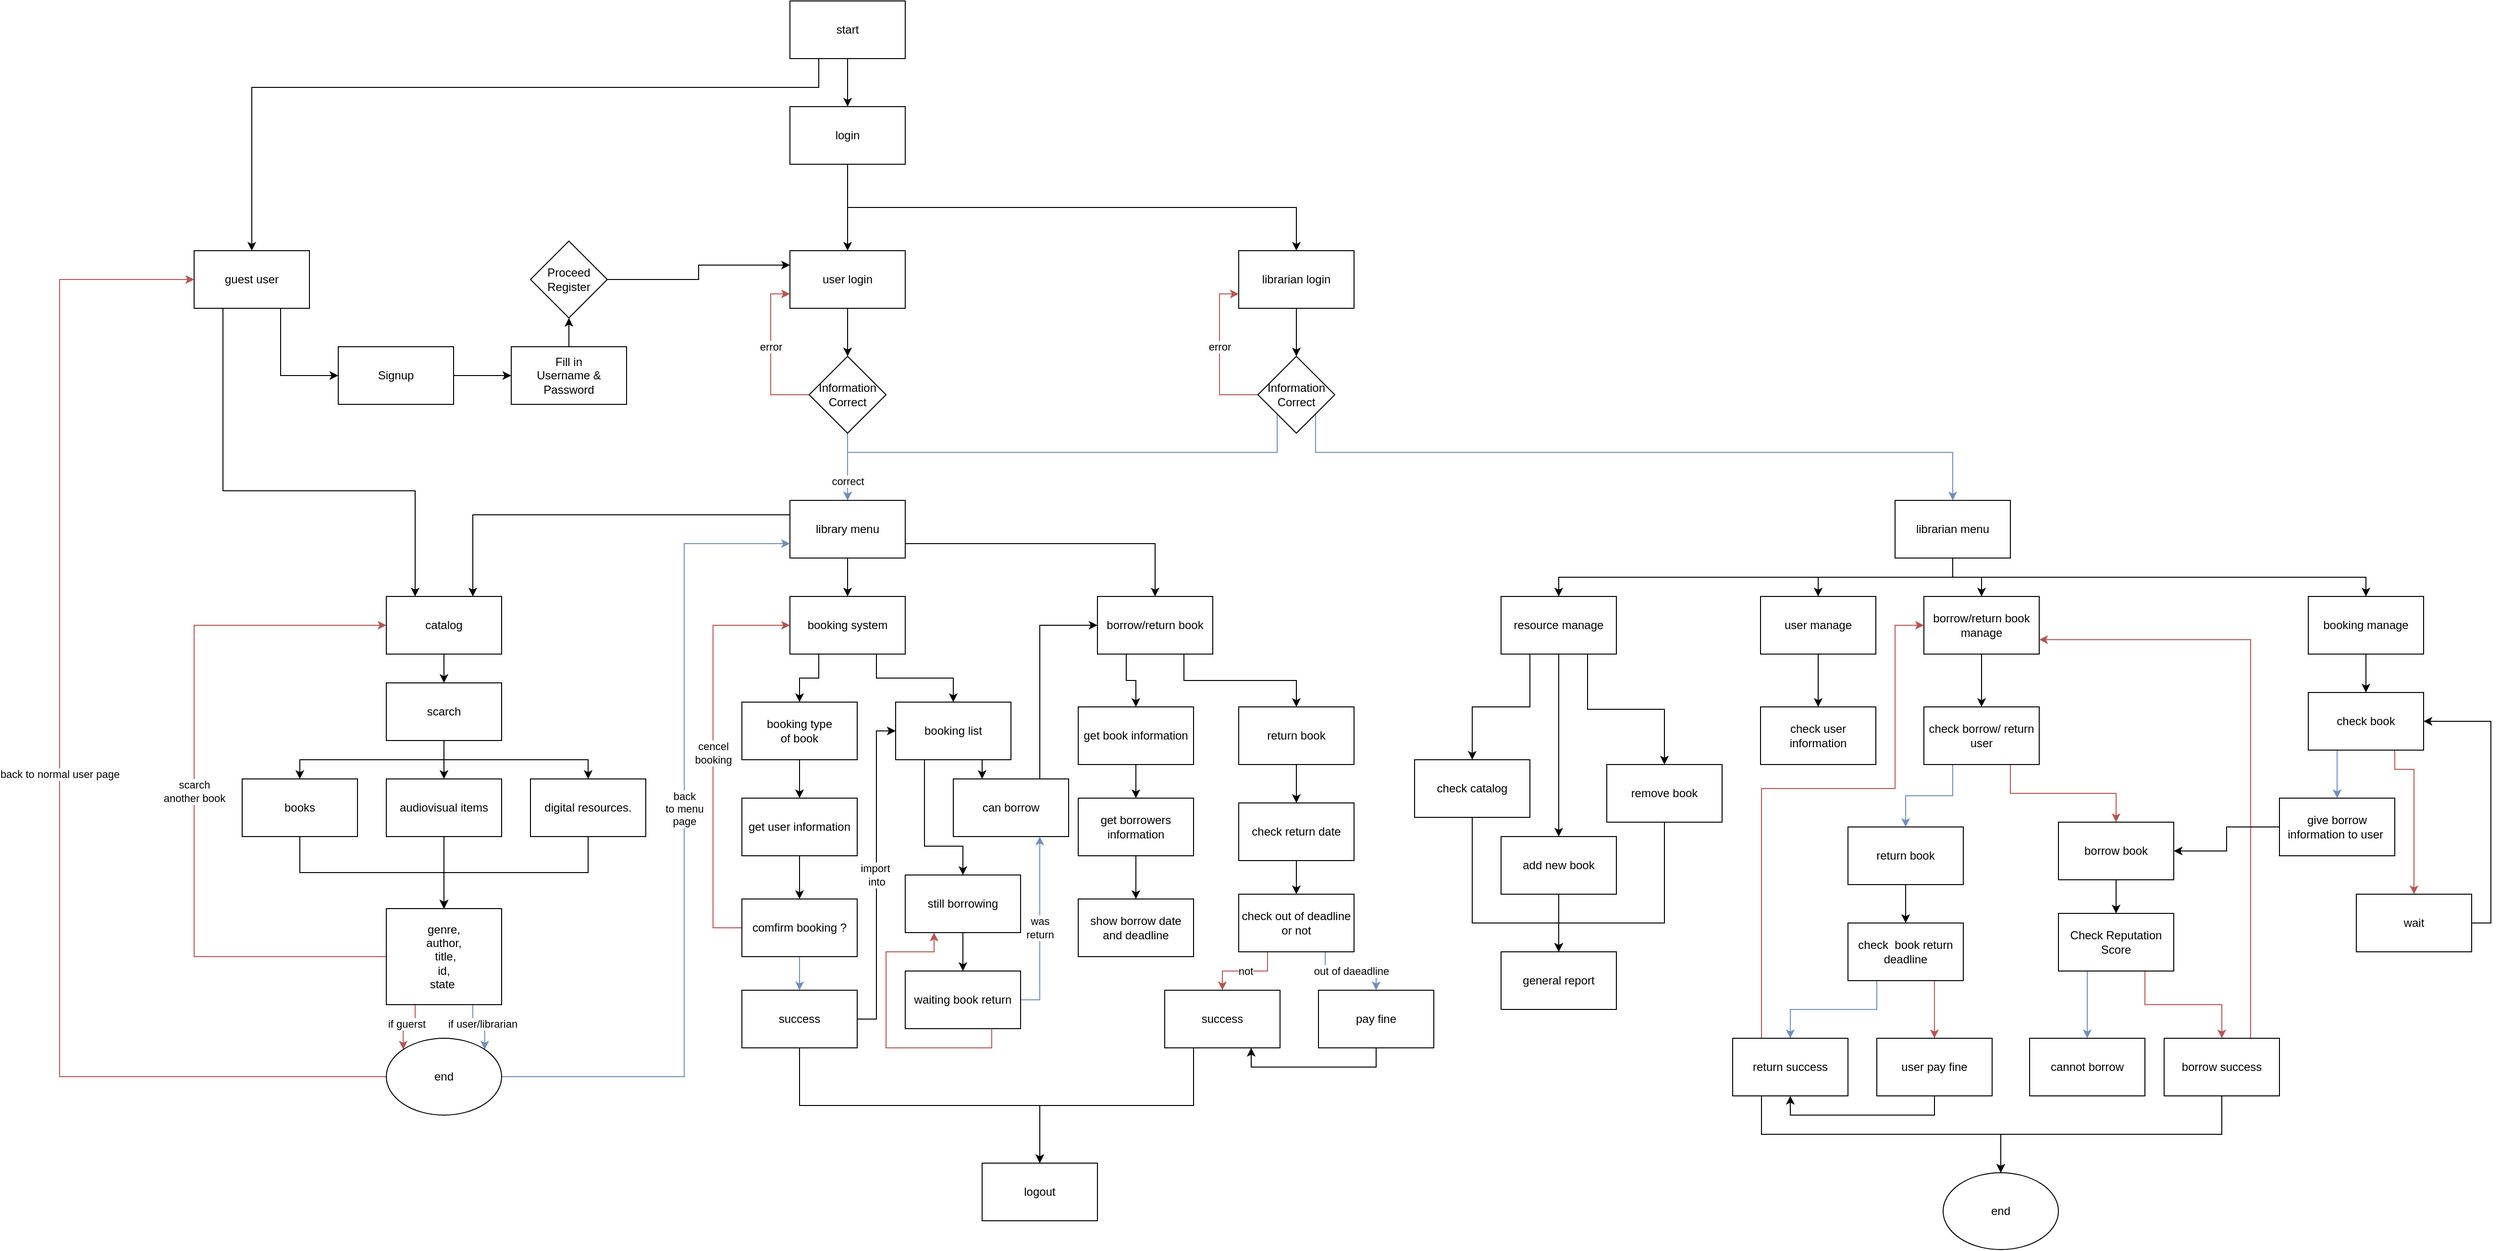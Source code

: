 <mxfile version="22.0.6" type="device">
  <diagram name="第 1 页" id="XLiOx8_kg6p_-g8TJnD3">
    <mxGraphModel dx="4949" dy="2120" grid="1" gridSize="10" guides="1" tooltips="1" connect="1" arrows="1" fold="1" page="1" pageScale="1" pageWidth="1169" pageHeight="827" math="0" shadow="0">
      <root>
        <mxCell id="0" />
        <mxCell id="1" parent="0" />
        <mxCell id="Gsm-TiGgx4nDsK8G-zsb-9" style="edgeStyle=orthogonalEdgeStyle;rounded=0;orthogonalLoop=1;jettySize=auto;html=1;exitX=0.5;exitY=1;exitDx=0;exitDy=0;" edge="1" parent="1" source="Gsm-TiGgx4nDsK8G-zsb-5" target="Gsm-TiGgx4nDsK8G-zsb-6">
          <mxGeometry relative="1" as="geometry" />
        </mxCell>
        <mxCell id="Gsm-TiGgx4nDsK8G-zsb-141" style="edgeStyle=orthogonalEdgeStyle;rounded=0;orthogonalLoop=1;jettySize=auto;html=1;exitX=0.25;exitY=1;exitDx=0;exitDy=0;entryX=0.5;entryY=0;entryDx=0;entryDy=0;" edge="1" parent="1" source="Gsm-TiGgx4nDsK8G-zsb-5" target="Gsm-TiGgx4nDsK8G-zsb-17">
          <mxGeometry relative="1" as="geometry">
            <Array as="points">
              <mxPoint x="150" y="280" />
              <mxPoint x="-440" y="280" />
            </Array>
          </mxGeometry>
        </mxCell>
        <mxCell id="Gsm-TiGgx4nDsK8G-zsb-5" value="start" style="rounded=0;whiteSpace=wrap;html=1;" vertex="1" parent="1">
          <mxGeometry x="120" y="190" width="120" height="60" as="geometry" />
        </mxCell>
        <mxCell id="Gsm-TiGgx4nDsK8G-zsb-22" style="edgeStyle=orthogonalEdgeStyle;rounded=0;orthogonalLoop=1;jettySize=auto;html=1;exitX=0.5;exitY=1;exitDx=0;exitDy=0;entryX=0.5;entryY=0;entryDx=0;entryDy=0;" edge="1" parent="1" source="Gsm-TiGgx4nDsK8G-zsb-6" target="Gsm-TiGgx4nDsK8G-zsb-18">
          <mxGeometry relative="1" as="geometry">
            <Array as="points">
              <mxPoint x="180" y="430" />
              <mxPoint x="180" y="430" />
            </Array>
          </mxGeometry>
        </mxCell>
        <mxCell id="Gsm-TiGgx4nDsK8G-zsb-23" style="edgeStyle=orthogonalEdgeStyle;rounded=0;orthogonalLoop=1;jettySize=auto;html=1;exitX=0.5;exitY=1;exitDx=0;exitDy=0;entryX=0.5;entryY=0;entryDx=0;entryDy=0;" edge="1" parent="1" source="Gsm-TiGgx4nDsK8G-zsb-6" target="Gsm-TiGgx4nDsK8G-zsb-19">
          <mxGeometry relative="1" as="geometry" />
        </mxCell>
        <mxCell id="Gsm-TiGgx4nDsK8G-zsb-6" value="login" style="rounded=0;whiteSpace=wrap;html=1;" vertex="1" parent="1">
          <mxGeometry x="120" y="300" width="120" height="60" as="geometry" />
        </mxCell>
        <mxCell id="Gsm-TiGgx4nDsK8G-zsb-79" style="edgeStyle=orthogonalEdgeStyle;rounded=0;orthogonalLoop=1;jettySize=auto;html=1;exitX=0.75;exitY=1;exitDx=0;exitDy=0;entryX=0;entryY=0.5;entryDx=0;entryDy=0;" edge="1" parent="1" source="Gsm-TiGgx4nDsK8G-zsb-17" target="Gsm-TiGgx4nDsK8G-zsb-71">
          <mxGeometry relative="1" as="geometry" />
        </mxCell>
        <mxCell id="Gsm-TiGgx4nDsK8G-zsb-112" style="edgeStyle=orthogonalEdgeStyle;rounded=0;orthogonalLoop=1;jettySize=auto;html=1;exitX=0.25;exitY=1;exitDx=0;exitDy=0;entryX=0.25;entryY=0;entryDx=0;entryDy=0;" edge="1" parent="1" source="Gsm-TiGgx4nDsK8G-zsb-17" target="Gsm-TiGgx4nDsK8G-zsb-101">
          <mxGeometry relative="1" as="geometry">
            <Array as="points">
              <mxPoint x="-470" y="700" />
              <mxPoint x="-270" y="700" />
            </Array>
          </mxGeometry>
        </mxCell>
        <mxCell id="Gsm-TiGgx4nDsK8G-zsb-17" value="guest user" style="rounded=0;whiteSpace=wrap;html=1;" vertex="1" parent="1">
          <mxGeometry x="-500" y="450" width="120" height="60" as="geometry" />
        </mxCell>
        <mxCell id="Gsm-TiGgx4nDsK8G-zsb-86" style="edgeStyle=orthogonalEdgeStyle;rounded=0;orthogonalLoop=1;jettySize=auto;html=1;exitX=0.5;exitY=1;exitDx=0;exitDy=0;" edge="1" parent="1" source="Gsm-TiGgx4nDsK8G-zsb-18" target="Gsm-TiGgx4nDsK8G-zsb-84">
          <mxGeometry relative="1" as="geometry" />
        </mxCell>
        <mxCell id="Gsm-TiGgx4nDsK8G-zsb-18" value="user login" style="rounded=0;whiteSpace=wrap;html=1;" vertex="1" parent="1">
          <mxGeometry x="120" y="450" width="120" height="60" as="geometry" />
        </mxCell>
        <mxCell id="Gsm-TiGgx4nDsK8G-zsb-87" style="edgeStyle=orthogonalEdgeStyle;rounded=0;orthogonalLoop=1;jettySize=auto;html=1;exitX=0.5;exitY=1;exitDx=0;exitDy=0;entryX=0.5;entryY=0;entryDx=0;entryDy=0;" edge="1" parent="1" source="Gsm-TiGgx4nDsK8G-zsb-19" target="Gsm-TiGgx4nDsK8G-zsb-85">
          <mxGeometry relative="1" as="geometry" />
        </mxCell>
        <mxCell id="Gsm-TiGgx4nDsK8G-zsb-19" value="librarian login" style="rounded=0;whiteSpace=wrap;html=1;" vertex="1" parent="1">
          <mxGeometry x="587" y="450" width="120" height="60" as="geometry" />
        </mxCell>
        <mxCell id="Gsm-TiGgx4nDsK8G-zsb-82" style="edgeStyle=orthogonalEdgeStyle;rounded=0;orthogonalLoop=1;jettySize=auto;html=1;exitX=1;exitY=0.5;exitDx=0;exitDy=0;entryX=0;entryY=0.5;entryDx=0;entryDy=0;" edge="1" parent="1" source="Gsm-TiGgx4nDsK8G-zsb-71" target="Gsm-TiGgx4nDsK8G-zsb-73">
          <mxGeometry relative="1" as="geometry" />
        </mxCell>
        <mxCell id="Gsm-TiGgx4nDsK8G-zsb-71" value="Signup" style="rounded=0;whiteSpace=wrap;html=1;" vertex="1" parent="1">
          <mxGeometry x="-350" y="550" width="120" height="60" as="geometry" />
        </mxCell>
        <mxCell id="Gsm-TiGgx4nDsK8G-zsb-83" style="edgeStyle=orthogonalEdgeStyle;rounded=0;orthogonalLoop=1;jettySize=auto;html=1;exitX=0.5;exitY=0;exitDx=0;exitDy=0;entryX=0.5;entryY=1;entryDx=0;entryDy=0;" edge="1" parent="1" source="Gsm-TiGgx4nDsK8G-zsb-73" target="Gsm-TiGgx4nDsK8G-zsb-74">
          <mxGeometry relative="1" as="geometry" />
        </mxCell>
        <mxCell id="Gsm-TiGgx4nDsK8G-zsb-73" value="Fill in&lt;br style=&quot;border-color: var(--border-color);&quot;&gt;Username &amp;amp; Password" style="rounded=0;whiteSpace=wrap;html=1;" vertex="1" parent="1">
          <mxGeometry x="-170" y="550" width="120" height="60" as="geometry" />
        </mxCell>
        <mxCell id="Gsm-TiGgx4nDsK8G-zsb-81" style="edgeStyle=orthogonalEdgeStyle;rounded=0;orthogonalLoop=1;jettySize=auto;html=1;exitX=1;exitY=0.5;exitDx=0;exitDy=0;entryX=0;entryY=0.25;entryDx=0;entryDy=0;" edge="1" parent="1" source="Gsm-TiGgx4nDsK8G-zsb-74" target="Gsm-TiGgx4nDsK8G-zsb-18">
          <mxGeometry relative="1" as="geometry" />
        </mxCell>
        <mxCell id="Gsm-TiGgx4nDsK8G-zsb-74" value="Proceed&lt;br&gt;Register" style="rhombus;whiteSpace=wrap;html=1;" vertex="1" parent="1">
          <mxGeometry x="-150" y="440" width="80" height="80" as="geometry" />
        </mxCell>
        <mxCell id="Gsm-TiGgx4nDsK8G-zsb-95" value="error" style="edgeStyle=orthogonalEdgeStyle;rounded=0;orthogonalLoop=1;jettySize=auto;html=1;exitX=0;exitY=0.5;exitDx=0;exitDy=0;entryX=0;entryY=0.75;entryDx=0;entryDy=0;fillColor=#f8cecc;strokeColor=#b85450;" edge="1" parent="1" source="Gsm-TiGgx4nDsK8G-zsb-84" target="Gsm-TiGgx4nDsK8G-zsb-18">
          <mxGeometry x="0.091" relative="1" as="geometry">
            <mxPoint as="offset" />
          </mxGeometry>
        </mxCell>
        <mxCell id="Gsm-TiGgx4nDsK8G-zsb-118" style="edgeStyle=orthogonalEdgeStyle;rounded=0;orthogonalLoop=1;jettySize=auto;html=1;exitX=0.5;exitY=1;exitDx=0;exitDy=0;entryX=0.5;entryY=0;entryDx=0;entryDy=0;fillColor=#dae8fc;strokeColor=#6c8ebf;" edge="1" parent="1" source="Gsm-TiGgx4nDsK8G-zsb-84" target="Gsm-TiGgx4nDsK8G-zsb-115">
          <mxGeometry relative="1" as="geometry" />
        </mxCell>
        <mxCell id="Gsm-TiGgx4nDsK8G-zsb-84" value="Information&lt;br&gt;Correct" style="rhombus;whiteSpace=wrap;html=1;" vertex="1" parent="1">
          <mxGeometry x="140" y="560" width="80" height="80" as="geometry" />
        </mxCell>
        <mxCell id="Gsm-TiGgx4nDsK8G-zsb-96" value="error" style="edgeStyle=orthogonalEdgeStyle;rounded=0;orthogonalLoop=1;jettySize=auto;html=1;exitX=0;exitY=0.5;exitDx=0;exitDy=0;entryX=0;entryY=0.75;entryDx=0;entryDy=0;fillColor=#f8cecc;strokeColor=#b85450;" edge="1" parent="1" source="Gsm-TiGgx4nDsK8G-zsb-85" target="Gsm-TiGgx4nDsK8G-zsb-19">
          <mxGeometry x="0.091" relative="1" as="geometry">
            <mxPoint as="offset" />
          </mxGeometry>
        </mxCell>
        <mxCell id="Gsm-TiGgx4nDsK8G-zsb-116" value="correct" style="edgeStyle=orthogonalEdgeStyle;rounded=0;orthogonalLoop=1;jettySize=auto;html=1;exitX=0;exitY=1;exitDx=0;exitDy=0;entryX=0.5;entryY=0;entryDx=0;entryDy=0;fillColor=#dae8fc;strokeColor=#6c8ebf;" edge="1" parent="1" source="Gsm-TiGgx4nDsK8G-zsb-85" target="Gsm-TiGgx4nDsK8G-zsb-115">
          <mxGeometry x="0.925" relative="1" as="geometry">
            <Array as="points">
              <mxPoint x="627" y="660" />
              <mxPoint x="180" y="660" />
            </Array>
            <mxPoint as="offset" />
          </mxGeometry>
        </mxCell>
        <mxCell id="Gsm-TiGgx4nDsK8G-zsb-195" style="edgeStyle=orthogonalEdgeStyle;rounded=0;orthogonalLoop=1;jettySize=auto;html=1;exitX=1;exitY=1;exitDx=0;exitDy=0;entryX=0.5;entryY=0;entryDx=0;entryDy=0;fillColor=#dae8fc;strokeColor=#6c8ebf;" edge="1" parent="1" source="Gsm-TiGgx4nDsK8G-zsb-85" target="Gsm-TiGgx4nDsK8G-zsb-194">
          <mxGeometry relative="1" as="geometry">
            <Array as="points">
              <mxPoint x="667" y="660" />
              <mxPoint x="1330" y="660" />
            </Array>
          </mxGeometry>
        </mxCell>
        <mxCell id="Gsm-TiGgx4nDsK8G-zsb-85" value="Information&lt;br&gt;Correct" style="rhombus;whiteSpace=wrap;html=1;" vertex="1" parent="1">
          <mxGeometry x="607" y="560" width="80" height="80" as="geometry" />
        </mxCell>
        <mxCell id="Gsm-TiGgx4nDsK8G-zsb-124" style="edgeStyle=orthogonalEdgeStyle;rounded=0;orthogonalLoop=1;jettySize=auto;html=1;exitX=0.5;exitY=1;exitDx=0;exitDy=0;entryX=0.5;entryY=0;entryDx=0;entryDy=0;" edge="1" parent="1" source="Gsm-TiGgx4nDsK8G-zsb-101" target="Gsm-TiGgx4nDsK8G-zsb-123">
          <mxGeometry relative="1" as="geometry" />
        </mxCell>
        <mxCell id="Gsm-TiGgx4nDsK8G-zsb-101" value="catalog" style="rounded=0;whiteSpace=wrap;html=1;" vertex="1" parent="1">
          <mxGeometry x="-300" y="810" width="120" height="60" as="geometry" />
        </mxCell>
        <mxCell id="Gsm-TiGgx4nDsK8G-zsb-120" style="edgeStyle=orthogonalEdgeStyle;rounded=0;orthogonalLoop=1;jettySize=auto;html=1;exitX=0.5;exitY=1;exitDx=0;exitDy=0;entryX=0.5;entryY=0;entryDx=0;entryDy=0;" edge="1" parent="1" source="Gsm-TiGgx4nDsK8G-zsb-103" target="Gsm-TiGgx4nDsK8G-zsb-108">
          <mxGeometry relative="1" as="geometry" />
        </mxCell>
        <mxCell id="Gsm-TiGgx4nDsK8G-zsb-103" value="books" style="rounded=0;whiteSpace=wrap;html=1;" vertex="1" parent="1">
          <mxGeometry x="-450" y="1000" width="120" height="60" as="geometry" />
        </mxCell>
        <mxCell id="Gsm-TiGgx4nDsK8G-zsb-121" style="edgeStyle=orthogonalEdgeStyle;rounded=0;orthogonalLoop=1;jettySize=auto;html=1;exitX=0.5;exitY=1;exitDx=0;exitDy=0;entryX=0.5;entryY=0;entryDx=0;entryDy=0;" edge="1" parent="1" source="Gsm-TiGgx4nDsK8G-zsb-105" target="Gsm-TiGgx4nDsK8G-zsb-108">
          <mxGeometry relative="1" as="geometry" />
        </mxCell>
        <mxCell id="Gsm-TiGgx4nDsK8G-zsb-105" value="audiovisual items" style="rounded=0;whiteSpace=wrap;html=1;" vertex="1" parent="1">
          <mxGeometry x="-300" y="1000" width="120" height="60" as="geometry" />
        </mxCell>
        <mxCell id="Gsm-TiGgx4nDsK8G-zsb-122" style="edgeStyle=orthogonalEdgeStyle;rounded=0;orthogonalLoop=1;jettySize=auto;html=1;exitX=0.5;exitY=1;exitDx=0;exitDy=0;entryX=0.5;entryY=0;entryDx=0;entryDy=0;" edge="1" parent="1" source="Gsm-TiGgx4nDsK8G-zsb-107" target="Gsm-TiGgx4nDsK8G-zsb-108">
          <mxGeometry relative="1" as="geometry" />
        </mxCell>
        <mxCell id="Gsm-TiGgx4nDsK8G-zsb-107" value="digital resources." style="rounded=0;whiteSpace=wrap;html=1;" vertex="1" parent="1">
          <mxGeometry x="-150" y="1000" width="120" height="60" as="geometry" />
        </mxCell>
        <mxCell id="Gsm-TiGgx4nDsK8G-zsb-134" value="scarch &lt;br&gt;another book" style="edgeStyle=orthogonalEdgeStyle;rounded=0;orthogonalLoop=1;jettySize=auto;html=1;exitX=0;exitY=0.5;exitDx=0;exitDy=0;entryX=0;entryY=0.5;entryDx=0;entryDy=0;fillColor=#f8cecc;strokeColor=#b85450;" edge="1" parent="1" source="Gsm-TiGgx4nDsK8G-zsb-108" target="Gsm-TiGgx4nDsK8G-zsb-101">
          <mxGeometry relative="1" as="geometry">
            <Array as="points">
              <mxPoint x="-500" y="1185" />
              <mxPoint x="-500" y="840" />
            </Array>
          </mxGeometry>
        </mxCell>
        <mxCell id="Gsm-TiGgx4nDsK8G-zsb-138" value="if guerst" style="edgeStyle=orthogonalEdgeStyle;rounded=0;orthogonalLoop=1;jettySize=auto;html=1;exitX=0.25;exitY=1;exitDx=0;exitDy=0;entryX=0;entryY=0;entryDx=0;entryDy=0;fillColor=#f8cecc;strokeColor=#b85450;" edge="1" parent="1" source="Gsm-TiGgx4nDsK8G-zsb-108" target="Gsm-TiGgx4nDsK8G-zsb-135">
          <mxGeometry relative="1" as="geometry" />
        </mxCell>
        <mxCell id="Gsm-TiGgx4nDsK8G-zsb-139" value="if user/librarian" style="edgeStyle=orthogonalEdgeStyle;rounded=0;orthogonalLoop=1;jettySize=auto;html=1;exitX=0.75;exitY=1;exitDx=0;exitDy=0;entryX=1;entryY=0;entryDx=0;entryDy=0;fillColor=#dae8fc;strokeColor=#6c8ebf;" edge="1" parent="1" source="Gsm-TiGgx4nDsK8G-zsb-108" target="Gsm-TiGgx4nDsK8G-zsb-135">
          <mxGeometry relative="1" as="geometry" />
        </mxCell>
        <mxCell id="Gsm-TiGgx4nDsK8G-zsb-108" value="genre, &lt;br&gt;author,&lt;br&gt;&amp;nbsp;title,&lt;br&gt;id,&lt;br&gt;state&amp;nbsp;" style="rounded=0;whiteSpace=wrap;html=1;" vertex="1" parent="1">
          <mxGeometry x="-300" y="1135" width="120" height="100" as="geometry" />
        </mxCell>
        <mxCell id="Gsm-TiGgx4nDsK8G-zsb-119" style="edgeStyle=orthogonalEdgeStyle;rounded=0;orthogonalLoop=1;jettySize=auto;html=1;exitX=0;exitY=0.25;exitDx=0;exitDy=0;entryX=0.75;entryY=0;entryDx=0;entryDy=0;" edge="1" parent="1" source="Gsm-TiGgx4nDsK8G-zsb-115" target="Gsm-TiGgx4nDsK8G-zsb-101">
          <mxGeometry relative="1" as="geometry" />
        </mxCell>
        <mxCell id="Gsm-TiGgx4nDsK8G-zsb-142" style="edgeStyle=orthogonalEdgeStyle;rounded=0;orthogonalLoop=1;jettySize=auto;html=1;exitX=0.5;exitY=1;exitDx=0;exitDy=0;entryX=0.5;entryY=0;entryDx=0;entryDy=0;" edge="1" parent="1" source="Gsm-TiGgx4nDsK8G-zsb-115" target="Gsm-TiGgx4nDsK8G-zsb-130">
          <mxGeometry relative="1" as="geometry" />
        </mxCell>
        <mxCell id="Gsm-TiGgx4nDsK8G-zsb-168" style="edgeStyle=orthogonalEdgeStyle;rounded=0;orthogonalLoop=1;jettySize=auto;html=1;exitX=1;exitY=0.75;exitDx=0;exitDy=0;entryX=0.5;entryY=0;entryDx=0;entryDy=0;" edge="1" parent="1" source="Gsm-TiGgx4nDsK8G-zsb-115" target="Gsm-TiGgx4nDsK8G-zsb-158">
          <mxGeometry relative="1" as="geometry" />
        </mxCell>
        <mxCell id="Gsm-TiGgx4nDsK8G-zsb-115" value="library menu" style="rounded=0;whiteSpace=wrap;html=1;" vertex="1" parent="1">
          <mxGeometry x="120" y="710" width="120" height="60" as="geometry" />
        </mxCell>
        <mxCell id="Gsm-TiGgx4nDsK8G-zsb-125" style="edgeStyle=orthogonalEdgeStyle;rounded=0;orthogonalLoop=1;jettySize=auto;html=1;exitX=0.5;exitY=1;exitDx=0;exitDy=0;entryX=0.5;entryY=0;entryDx=0;entryDy=0;" edge="1" parent="1" source="Gsm-TiGgx4nDsK8G-zsb-123" target="Gsm-TiGgx4nDsK8G-zsb-105">
          <mxGeometry relative="1" as="geometry" />
        </mxCell>
        <mxCell id="Gsm-TiGgx4nDsK8G-zsb-127" style="edgeStyle=orthogonalEdgeStyle;rounded=0;orthogonalLoop=1;jettySize=auto;html=1;exitX=0.5;exitY=1;exitDx=0;exitDy=0;entryX=0.5;entryY=0;entryDx=0;entryDy=0;" edge="1" parent="1" source="Gsm-TiGgx4nDsK8G-zsb-123" target="Gsm-TiGgx4nDsK8G-zsb-103">
          <mxGeometry relative="1" as="geometry" />
        </mxCell>
        <mxCell id="Gsm-TiGgx4nDsK8G-zsb-128" style="edgeStyle=orthogonalEdgeStyle;rounded=0;orthogonalLoop=1;jettySize=auto;html=1;exitX=0.5;exitY=1;exitDx=0;exitDy=0;entryX=0.5;entryY=0;entryDx=0;entryDy=0;" edge="1" parent="1" source="Gsm-TiGgx4nDsK8G-zsb-123" target="Gsm-TiGgx4nDsK8G-zsb-107">
          <mxGeometry relative="1" as="geometry" />
        </mxCell>
        <mxCell id="Gsm-TiGgx4nDsK8G-zsb-123" value="scarch" style="rounded=0;whiteSpace=wrap;html=1;" vertex="1" parent="1">
          <mxGeometry x="-300" y="900" width="120" height="60" as="geometry" />
        </mxCell>
        <mxCell id="Gsm-TiGgx4nDsK8G-zsb-156" style="edgeStyle=orthogonalEdgeStyle;rounded=0;orthogonalLoop=1;jettySize=auto;html=1;exitX=0.25;exitY=1;exitDx=0;exitDy=0;entryX=0.5;entryY=0;entryDx=0;entryDy=0;" edge="1" parent="1" source="Gsm-TiGgx4nDsK8G-zsb-130" target="Gsm-TiGgx4nDsK8G-zsb-144">
          <mxGeometry relative="1" as="geometry" />
        </mxCell>
        <mxCell id="Gsm-TiGgx4nDsK8G-zsb-157" style="edgeStyle=orthogonalEdgeStyle;rounded=0;orthogonalLoop=1;jettySize=auto;html=1;exitX=0.75;exitY=1;exitDx=0;exitDy=0;entryX=0.5;entryY=0;entryDx=0;entryDy=0;" edge="1" parent="1" source="Gsm-TiGgx4nDsK8G-zsb-130" target="Gsm-TiGgx4nDsK8G-zsb-143">
          <mxGeometry relative="1" as="geometry" />
        </mxCell>
        <mxCell id="Gsm-TiGgx4nDsK8G-zsb-130" value="booking system" style="rounded=0;whiteSpace=wrap;html=1;" vertex="1" parent="1">
          <mxGeometry x="120" y="810" width="120" height="60" as="geometry" />
        </mxCell>
        <mxCell id="Gsm-TiGgx4nDsK8G-zsb-137" value="back &lt;br&gt;to menu &lt;br&gt;page" style="edgeStyle=orthogonalEdgeStyle;rounded=0;orthogonalLoop=1;jettySize=auto;html=1;exitX=1;exitY=0.5;exitDx=0;exitDy=0;entryX=0;entryY=0.75;entryDx=0;entryDy=0;fillColor=#dae8fc;strokeColor=#6c8ebf;" edge="1" parent="1" source="Gsm-TiGgx4nDsK8G-zsb-135" target="Gsm-TiGgx4nDsK8G-zsb-115">
          <mxGeometry x="0.1" relative="1" as="geometry">
            <Array as="points">
              <mxPoint x="10" y="1310" />
              <mxPoint x="10" y="755" />
            </Array>
            <mxPoint y="1" as="offset" />
          </mxGeometry>
        </mxCell>
        <mxCell id="Gsm-TiGgx4nDsK8G-zsb-140" value="back to normal user page" style="edgeStyle=orthogonalEdgeStyle;rounded=0;orthogonalLoop=1;jettySize=auto;html=1;exitX=0;exitY=0.5;exitDx=0;exitDy=0;entryX=0;entryY=0.5;entryDx=0;entryDy=0;fillColor=#f8cecc;strokeColor=#b85450;" edge="1" parent="1" source="Gsm-TiGgx4nDsK8G-zsb-135" target="Gsm-TiGgx4nDsK8G-zsb-17">
          <mxGeometry relative="1" as="geometry">
            <Array as="points">
              <mxPoint x="-640" y="1310" />
              <mxPoint x="-640" y="480" />
            </Array>
          </mxGeometry>
        </mxCell>
        <mxCell id="Gsm-TiGgx4nDsK8G-zsb-135" value="end" style="ellipse;whiteSpace=wrap;html=1;" vertex="1" parent="1">
          <mxGeometry x="-300" y="1270" width="120" height="80" as="geometry" />
        </mxCell>
        <mxCell id="Gsm-TiGgx4nDsK8G-zsb-160" style="edgeStyle=orthogonalEdgeStyle;rounded=0;orthogonalLoop=1;jettySize=auto;html=1;exitX=0.75;exitY=1;exitDx=0;exitDy=0;entryX=0.25;entryY=0;entryDx=0;entryDy=0;" edge="1" parent="1" source="Gsm-TiGgx4nDsK8G-zsb-143" target="Gsm-TiGgx4nDsK8G-zsb-159">
          <mxGeometry relative="1" as="geometry" />
        </mxCell>
        <mxCell id="Gsm-TiGgx4nDsK8G-zsb-163" style="edgeStyle=orthogonalEdgeStyle;rounded=0;orthogonalLoop=1;jettySize=auto;html=1;exitX=0.25;exitY=1;exitDx=0;exitDy=0;entryX=0.5;entryY=0;entryDx=0;entryDy=0;" edge="1" parent="1" source="Gsm-TiGgx4nDsK8G-zsb-143" target="Gsm-TiGgx4nDsK8G-zsb-162">
          <mxGeometry relative="1" as="geometry">
            <Array as="points">
              <mxPoint x="260" y="1070" />
              <mxPoint x="300" y="1070" />
            </Array>
          </mxGeometry>
        </mxCell>
        <mxCell id="Gsm-TiGgx4nDsK8G-zsb-143" value="booking list" style="rounded=0;whiteSpace=wrap;html=1;" vertex="1" parent="1">
          <mxGeometry x="230" y="920" width="120" height="60" as="geometry" />
        </mxCell>
        <mxCell id="Gsm-TiGgx4nDsK8G-zsb-148" style="edgeStyle=orthogonalEdgeStyle;rounded=0;orthogonalLoop=1;jettySize=auto;html=1;exitX=0.5;exitY=1;exitDx=0;exitDy=0;entryX=0.5;entryY=0;entryDx=0;entryDy=0;" edge="1" parent="1" source="Gsm-TiGgx4nDsK8G-zsb-144" target="Gsm-TiGgx4nDsK8G-zsb-147">
          <mxGeometry relative="1" as="geometry" />
        </mxCell>
        <mxCell id="Gsm-TiGgx4nDsK8G-zsb-144" value="booking type &lt;br&gt;of book" style="rounded=0;whiteSpace=wrap;html=1;" vertex="1" parent="1">
          <mxGeometry x="70" y="920" width="120" height="60" as="geometry" />
        </mxCell>
        <mxCell id="Gsm-TiGgx4nDsK8G-zsb-150" style="edgeStyle=orthogonalEdgeStyle;rounded=0;orthogonalLoop=1;jettySize=auto;html=1;exitX=0.5;exitY=1;exitDx=0;exitDy=0;entryX=0.5;entryY=0;entryDx=0;entryDy=0;" edge="1" parent="1" source="Gsm-TiGgx4nDsK8G-zsb-147" target="Gsm-TiGgx4nDsK8G-zsb-149">
          <mxGeometry relative="1" as="geometry" />
        </mxCell>
        <mxCell id="Gsm-TiGgx4nDsK8G-zsb-147" value="get user information" style="rounded=0;whiteSpace=wrap;html=1;" vertex="1" parent="1">
          <mxGeometry x="70" y="1020" width="120" height="60" as="geometry" />
        </mxCell>
        <mxCell id="Gsm-TiGgx4nDsK8G-zsb-152" style="edgeStyle=orthogonalEdgeStyle;rounded=0;orthogonalLoop=1;jettySize=auto;html=1;exitX=0.5;exitY=1;exitDx=0;exitDy=0;entryX=0.5;entryY=0;entryDx=0;entryDy=0;fillColor=#dae8fc;strokeColor=#6c8ebf;" edge="1" parent="1" source="Gsm-TiGgx4nDsK8G-zsb-149" target="Gsm-TiGgx4nDsK8G-zsb-151">
          <mxGeometry relative="1" as="geometry" />
        </mxCell>
        <mxCell id="Gsm-TiGgx4nDsK8G-zsb-153" value="cencel &lt;br&gt;booking" style="edgeStyle=orthogonalEdgeStyle;rounded=0;orthogonalLoop=1;jettySize=auto;html=1;entryX=0;entryY=0.5;entryDx=0;entryDy=0;fillColor=#f8cecc;strokeColor=#b85450;exitX=0;exitY=0.5;exitDx=0;exitDy=0;" edge="1" parent="1" source="Gsm-TiGgx4nDsK8G-zsb-149" target="Gsm-TiGgx4nDsK8G-zsb-130">
          <mxGeometry relative="1" as="geometry">
            <mxPoint x="300" y="1230" as="sourcePoint" />
            <mxPoint x="240" y="980" as="targetPoint" />
            <Array as="points">
              <mxPoint x="40" y="1155" />
              <mxPoint x="40" y="840" />
            </Array>
          </mxGeometry>
        </mxCell>
        <mxCell id="Gsm-TiGgx4nDsK8G-zsb-149" value="comfirm booking ?" style="rounded=0;whiteSpace=wrap;html=1;" vertex="1" parent="1">
          <mxGeometry x="70" y="1125" width="120" height="60" as="geometry" />
        </mxCell>
        <mxCell id="Gsm-TiGgx4nDsK8G-zsb-155" value="import&amp;nbsp;&lt;br&gt;into" style="edgeStyle=orthogonalEdgeStyle;rounded=0;orthogonalLoop=1;jettySize=auto;html=1;exitX=1;exitY=0.5;exitDx=0;exitDy=0;entryX=0;entryY=0.5;entryDx=0;entryDy=0;" edge="1" parent="1" source="Gsm-TiGgx4nDsK8G-zsb-151" target="Gsm-TiGgx4nDsK8G-zsb-143">
          <mxGeometry relative="1" as="geometry">
            <mxPoint x="306" y="1255" as="sourcePoint" />
            <mxPoint x="260" y="950" as="targetPoint" />
          </mxGeometry>
        </mxCell>
        <mxCell id="Gsm-TiGgx4nDsK8G-zsb-193" style="edgeStyle=orthogonalEdgeStyle;rounded=0;orthogonalLoop=1;jettySize=auto;html=1;exitX=0.5;exitY=1;exitDx=0;exitDy=0;entryX=0.5;entryY=0;entryDx=0;entryDy=0;" edge="1" parent="1" source="Gsm-TiGgx4nDsK8G-zsb-151" target="Gsm-TiGgx4nDsK8G-zsb-191">
          <mxGeometry relative="1" as="geometry">
            <mxPoint x="350" y="1380" as="targetPoint" />
          </mxGeometry>
        </mxCell>
        <mxCell id="Gsm-TiGgx4nDsK8G-zsb-151" value="success" style="rounded=0;whiteSpace=wrap;html=1;" vertex="1" parent="1">
          <mxGeometry x="70" y="1220" width="120" height="60" as="geometry" />
        </mxCell>
        <mxCell id="Gsm-TiGgx4nDsK8G-zsb-174" style="edgeStyle=orthogonalEdgeStyle;rounded=0;orthogonalLoop=1;jettySize=auto;html=1;exitX=0.25;exitY=1;exitDx=0;exitDy=0;entryX=0.5;entryY=0;entryDx=0;entryDy=0;" edge="1" parent="1" source="Gsm-TiGgx4nDsK8G-zsb-158" target="Gsm-TiGgx4nDsK8G-zsb-169">
          <mxGeometry relative="1" as="geometry" />
        </mxCell>
        <mxCell id="Gsm-TiGgx4nDsK8G-zsb-181" style="edgeStyle=orthogonalEdgeStyle;rounded=0;orthogonalLoop=1;jettySize=auto;html=1;exitX=0.75;exitY=1;exitDx=0;exitDy=0;entryX=0.5;entryY=0;entryDx=0;entryDy=0;" edge="1" parent="1" source="Gsm-TiGgx4nDsK8G-zsb-158" target="Gsm-TiGgx4nDsK8G-zsb-177">
          <mxGeometry relative="1" as="geometry" />
        </mxCell>
        <mxCell id="Gsm-TiGgx4nDsK8G-zsb-158" value="borrow/return book" style="rounded=0;whiteSpace=wrap;html=1;" vertex="1" parent="1">
          <mxGeometry x="440" y="810" width="120" height="60" as="geometry" />
        </mxCell>
        <mxCell id="Gsm-TiGgx4nDsK8G-zsb-161" style="edgeStyle=orthogonalEdgeStyle;rounded=0;orthogonalLoop=1;jettySize=auto;html=1;exitX=0.75;exitY=0;exitDx=0;exitDy=0;entryX=0;entryY=0.5;entryDx=0;entryDy=0;" edge="1" parent="1" source="Gsm-TiGgx4nDsK8G-zsb-159" target="Gsm-TiGgx4nDsK8G-zsb-158">
          <mxGeometry relative="1" as="geometry" />
        </mxCell>
        <mxCell id="Gsm-TiGgx4nDsK8G-zsb-159" value="can borrow" style="rounded=0;whiteSpace=wrap;html=1;" vertex="1" parent="1">
          <mxGeometry x="290" y="1000" width="120" height="60" as="geometry" />
        </mxCell>
        <mxCell id="Gsm-TiGgx4nDsK8G-zsb-165" style="edgeStyle=orthogonalEdgeStyle;rounded=0;orthogonalLoop=1;jettySize=auto;html=1;exitX=0.5;exitY=1;exitDx=0;exitDy=0;entryX=0.5;entryY=0;entryDx=0;entryDy=0;" edge="1" parent="1" source="Gsm-TiGgx4nDsK8G-zsb-162" target="Gsm-TiGgx4nDsK8G-zsb-164">
          <mxGeometry relative="1" as="geometry" />
        </mxCell>
        <mxCell id="Gsm-TiGgx4nDsK8G-zsb-162" value="still borrowing" style="rounded=0;whiteSpace=wrap;html=1;" vertex="1" parent="1">
          <mxGeometry x="240" y="1100" width="120" height="60" as="geometry" />
        </mxCell>
        <mxCell id="Gsm-TiGgx4nDsK8G-zsb-166" value="was &lt;br&gt;return" style="edgeStyle=orthogonalEdgeStyle;rounded=0;orthogonalLoop=1;jettySize=auto;html=1;exitX=1;exitY=0.5;exitDx=0;exitDy=0;entryX=0.75;entryY=1;entryDx=0;entryDy=0;fillColor=#dae8fc;strokeColor=#6c8ebf;" edge="1" parent="1" source="Gsm-TiGgx4nDsK8G-zsb-164" target="Gsm-TiGgx4nDsK8G-zsb-159">
          <mxGeometry relative="1" as="geometry" />
        </mxCell>
        <mxCell id="Gsm-TiGgx4nDsK8G-zsb-164" value="waiting book return" style="rounded=0;whiteSpace=wrap;html=1;" vertex="1" parent="1">
          <mxGeometry x="240" y="1200" width="120" height="60" as="geometry" />
        </mxCell>
        <mxCell id="Gsm-TiGgx4nDsK8G-zsb-167" style="edgeStyle=orthogonalEdgeStyle;rounded=0;orthogonalLoop=1;jettySize=auto;html=1;exitX=0.75;exitY=1;exitDx=0;exitDy=0;entryX=0.25;entryY=1;entryDx=0;entryDy=0;fillColor=#f8cecc;strokeColor=#b85450;" edge="1" parent="1" source="Gsm-TiGgx4nDsK8G-zsb-164" target="Gsm-TiGgx4nDsK8G-zsb-162">
          <mxGeometry relative="1" as="geometry" />
        </mxCell>
        <mxCell id="Gsm-TiGgx4nDsK8G-zsb-173" style="edgeStyle=orthogonalEdgeStyle;rounded=0;orthogonalLoop=1;jettySize=auto;html=1;exitX=0.5;exitY=1;exitDx=0;exitDy=0;entryX=0.5;entryY=0;entryDx=0;entryDy=0;" edge="1" parent="1" source="Gsm-TiGgx4nDsK8G-zsb-169" target="Gsm-TiGgx4nDsK8G-zsb-170">
          <mxGeometry relative="1" as="geometry" />
        </mxCell>
        <mxCell id="Gsm-TiGgx4nDsK8G-zsb-169" value="get book information" style="rounded=0;whiteSpace=wrap;html=1;" vertex="1" parent="1">
          <mxGeometry x="420" y="925" width="120" height="60" as="geometry" />
        </mxCell>
        <mxCell id="Gsm-TiGgx4nDsK8G-zsb-175" style="edgeStyle=orthogonalEdgeStyle;rounded=0;orthogonalLoop=1;jettySize=auto;html=1;exitX=0.5;exitY=1;exitDx=0;exitDy=0;entryX=0.5;entryY=0;entryDx=0;entryDy=0;" edge="1" parent="1" source="Gsm-TiGgx4nDsK8G-zsb-170" target="Gsm-TiGgx4nDsK8G-zsb-171">
          <mxGeometry relative="1" as="geometry" />
        </mxCell>
        <mxCell id="Gsm-TiGgx4nDsK8G-zsb-170" value="get borrowers information" style="rounded=0;whiteSpace=wrap;html=1;" vertex="1" parent="1">
          <mxGeometry x="420" y="1020" width="120" height="60" as="geometry" />
        </mxCell>
        <mxCell id="Gsm-TiGgx4nDsK8G-zsb-171" value="show borrow date and deadline" style="rounded=0;whiteSpace=wrap;html=1;" vertex="1" parent="1">
          <mxGeometry x="420" y="1125" width="120" height="60" as="geometry" />
        </mxCell>
        <mxCell id="Gsm-TiGgx4nDsK8G-zsb-183" style="edgeStyle=orthogonalEdgeStyle;rounded=0;orthogonalLoop=1;jettySize=auto;html=1;exitX=0.5;exitY=1;exitDx=0;exitDy=0;entryX=0.5;entryY=0;entryDx=0;entryDy=0;" edge="1" parent="1" source="Gsm-TiGgx4nDsK8G-zsb-177" target="Gsm-TiGgx4nDsK8G-zsb-179">
          <mxGeometry relative="1" as="geometry" />
        </mxCell>
        <mxCell id="Gsm-TiGgx4nDsK8G-zsb-177" value="return book" style="rounded=0;whiteSpace=wrap;html=1;" vertex="1" parent="1">
          <mxGeometry x="587" y="925" width="120" height="60" as="geometry" />
        </mxCell>
        <mxCell id="Gsm-TiGgx4nDsK8G-zsb-187" style="edgeStyle=orthogonalEdgeStyle;rounded=0;orthogonalLoop=1;jettySize=auto;html=1;exitX=0.5;exitY=1;exitDx=0;exitDy=0;entryX=0.5;entryY=0;entryDx=0;entryDy=0;" edge="1" parent="1" source="Gsm-TiGgx4nDsK8G-zsb-179" target="Gsm-TiGgx4nDsK8G-zsb-182">
          <mxGeometry relative="1" as="geometry" />
        </mxCell>
        <mxCell id="Gsm-TiGgx4nDsK8G-zsb-179" value="check return date" style="rounded=0;whiteSpace=wrap;html=1;" vertex="1" parent="1">
          <mxGeometry x="587" y="1025" width="120" height="60" as="geometry" />
        </mxCell>
        <mxCell id="Gsm-TiGgx4nDsK8G-zsb-186" value="out of daeadline" style="edgeStyle=orthogonalEdgeStyle;rounded=0;orthogonalLoop=1;jettySize=auto;html=1;exitX=0.75;exitY=1;exitDx=0;exitDy=0;entryX=0.5;entryY=0;entryDx=0;entryDy=0;fillColor=#dae8fc;strokeColor=#6c8ebf;" edge="1" parent="1" source="Gsm-TiGgx4nDsK8G-zsb-182" target="Gsm-TiGgx4nDsK8G-zsb-185">
          <mxGeometry relative="1" as="geometry" />
        </mxCell>
        <mxCell id="Gsm-TiGgx4nDsK8G-zsb-188" value="not" style="edgeStyle=orthogonalEdgeStyle;rounded=0;orthogonalLoop=1;jettySize=auto;html=1;exitX=0.25;exitY=1;exitDx=0;exitDy=0;entryX=0.5;entryY=0;entryDx=0;entryDy=0;fillColor=#f8cecc;strokeColor=#b85450;" edge="1" parent="1" source="Gsm-TiGgx4nDsK8G-zsb-182" target="Gsm-TiGgx4nDsK8G-zsb-184">
          <mxGeometry relative="1" as="geometry" />
        </mxCell>
        <mxCell id="Gsm-TiGgx4nDsK8G-zsb-182" value="check out of deadline or not" style="rounded=0;whiteSpace=wrap;html=1;" vertex="1" parent="1">
          <mxGeometry x="587" y="1120" width="120" height="60" as="geometry" />
        </mxCell>
        <mxCell id="Gsm-TiGgx4nDsK8G-zsb-192" style="edgeStyle=orthogonalEdgeStyle;rounded=0;orthogonalLoop=1;jettySize=auto;html=1;exitX=0.25;exitY=1;exitDx=0;exitDy=0;entryX=0.5;entryY=0;entryDx=0;entryDy=0;" edge="1" parent="1" source="Gsm-TiGgx4nDsK8G-zsb-184" target="Gsm-TiGgx4nDsK8G-zsb-191">
          <mxGeometry relative="1" as="geometry">
            <Array as="points">
              <mxPoint x="540" y="1340" />
              <mxPoint x="380" y="1340" />
            </Array>
          </mxGeometry>
        </mxCell>
        <mxCell id="Gsm-TiGgx4nDsK8G-zsb-184" value="success" style="rounded=0;whiteSpace=wrap;html=1;" vertex="1" parent="1">
          <mxGeometry x="510" y="1220" width="120" height="60" as="geometry" />
        </mxCell>
        <mxCell id="Gsm-TiGgx4nDsK8G-zsb-190" style="edgeStyle=orthogonalEdgeStyle;rounded=0;orthogonalLoop=1;jettySize=auto;html=1;exitX=0.5;exitY=1;exitDx=0;exitDy=0;entryX=0.75;entryY=1;entryDx=0;entryDy=0;" edge="1" parent="1" source="Gsm-TiGgx4nDsK8G-zsb-185" target="Gsm-TiGgx4nDsK8G-zsb-184">
          <mxGeometry relative="1" as="geometry" />
        </mxCell>
        <mxCell id="Gsm-TiGgx4nDsK8G-zsb-185" value="pay fine" style="rounded=0;whiteSpace=wrap;html=1;" vertex="1" parent="1">
          <mxGeometry x="670" y="1220" width="120" height="60" as="geometry" />
        </mxCell>
        <mxCell id="Gsm-TiGgx4nDsK8G-zsb-191" value="logout" style="rounded=0;whiteSpace=wrap;html=1;" vertex="1" parent="1">
          <mxGeometry x="320" y="1400" width="120" height="60" as="geometry" />
        </mxCell>
        <mxCell id="Gsm-TiGgx4nDsK8G-zsb-203" style="edgeStyle=orthogonalEdgeStyle;rounded=0;orthogonalLoop=1;jettySize=auto;html=1;exitX=0.5;exitY=1;exitDx=0;exitDy=0;entryX=0.5;entryY=0;entryDx=0;entryDy=0;" edge="1" parent="1" source="Gsm-TiGgx4nDsK8G-zsb-194" target="Gsm-TiGgx4nDsK8G-zsb-196">
          <mxGeometry relative="1" as="geometry" />
        </mxCell>
        <mxCell id="Gsm-TiGgx4nDsK8G-zsb-204" style="edgeStyle=orthogonalEdgeStyle;rounded=0;orthogonalLoop=1;jettySize=auto;html=1;exitX=0.5;exitY=1;exitDx=0;exitDy=0;entryX=0.5;entryY=0;entryDx=0;entryDy=0;" edge="1" parent="1" source="Gsm-TiGgx4nDsK8G-zsb-194" target="Gsm-TiGgx4nDsK8G-zsb-202">
          <mxGeometry relative="1" as="geometry" />
        </mxCell>
        <mxCell id="Gsm-TiGgx4nDsK8G-zsb-228" style="edgeStyle=orthogonalEdgeStyle;rounded=0;orthogonalLoop=1;jettySize=auto;html=1;exitX=0.5;exitY=1;exitDx=0;exitDy=0;entryX=0.5;entryY=0;entryDx=0;entryDy=0;" edge="1" parent="1" source="Gsm-TiGgx4nDsK8G-zsb-194" target="Gsm-TiGgx4nDsK8G-zsb-207">
          <mxGeometry relative="1" as="geometry" />
        </mxCell>
        <mxCell id="Gsm-TiGgx4nDsK8G-zsb-240" style="edgeStyle=orthogonalEdgeStyle;rounded=0;orthogonalLoop=1;jettySize=auto;html=1;exitX=0.5;exitY=1;exitDx=0;exitDy=0;entryX=0.5;entryY=0;entryDx=0;entryDy=0;" edge="1" parent="1" source="Gsm-TiGgx4nDsK8G-zsb-194" target="Gsm-TiGgx4nDsK8G-zsb-239">
          <mxGeometry relative="1" as="geometry" />
        </mxCell>
        <mxCell id="Gsm-TiGgx4nDsK8G-zsb-194" value="librarian menu" style="rounded=0;whiteSpace=wrap;html=1;" vertex="1" parent="1">
          <mxGeometry x="1270" y="710" width="120" height="60" as="geometry" />
        </mxCell>
        <mxCell id="Gsm-TiGgx4nDsK8G-zsb-200" style="edgeStyle=orthogonalEdgeStyle;rounded=0;orthogonalLoop=1;jettySize=auto;html=1;exitX=0.5;exitY=1;exitDx=0;exitDy=0;entryX=0.5;entryY=0;entryDx=0;entryDy=0;" edge="1" parent="1" source="Gsm-TiGgx4nDsK8G-zsb-196" target="Gsm-TiGgx4nDsK8G-zsb-197">
          <mxGeometry relative="1" as="geometry">
            <Array as="points">
              <mxPoint x="920" y="950" />
              <mxPoint x="920" y="950" />
            </Array>
          </mxGeometry>
        </mxCell>
        <mxCell id="Gsm-TiGgx4nDsK8G-zsb-201" style="edgeStyle=orthogonalEdgeStyle;rounded=0;orthogonalLoop=1;jettySize=auto;html=1;exitX=0.75;exitY=1;exitDx=0;exitDy=0;entryX=0.5;entryY=0;entryDx=0;entryDy=0;" edge="1" parent="1" source="Gsm-TiGgx4nDsK8G-zsb-196" target="Gsm-TiGgx4nDsK8G-zsb-198">
          <mxGeometry relative="1" as="geometry" />
        </mxCell>
        <mxCell id="Gsm-TiGgx4nDsK8G-zsb-252" style="edgeStyle=orthogonalEdgeStyle;rounded=0;orthogonalLoop=1;jettySize=auto;html=1;exitX=0.25;exitY=1;exitDx=0;exitDy=0;entryX=0.5;entryY=0;entryDx=0;entryDy=0;" edge="1" parent="1" source="Gsm-TiGgx4nDsK8G-zsb-196" target="Gsm-TiGgx4nDsK8G-zsb-251">
          <mxGeometry relative="1" as="geometry" />
        </mxCell>
        <mxCell id="Gsm-TiGgx4nDsK8G-zsb-196" value="resource manage" style="rounded=0;whiteSpace=wrap;html=1;" vertex="1" parent="1">
          <mxGeometry x="860" y="810" width="120" height="60" as="geometry" />
        </mxCell>
        <mxCell id="Gsm-TiGgx4nDsK8G-zsb-259" style="edgeStyle=orthogonalEdgeStyle;rounded=0;orthogonalLoop=1;jettySize=auto;html=1;exitX=0.5;exitY=1;exitDx=0;exitDy=0;entryX=0.5;entryY=0;entryDx=0;entryDy=0;" edge="1" parent="1" source="Gsm-TiGgx4nDsK8G-zsb-197" target="Gsm-TiGgx4nDsK8G-zsb-255">
          <mxGeometry relative="1" as="geometry" />
        </mxCell>
        <mxCell id="Gsm-TiGgx4nDsK8G-zsb-197" value="add new book" style="rounded=0;whiteSpace=wrap;html=1;" vertex="1" parent="1">
          <mxGeometry x="860" y="1060" width="120" height="60" as="geometry" />
        </mxCell>
        <mxCell id="Gsm-TiGgx4nDsK8G-zsb-256" style="edgeStyle=orthogonalEdgeStyle;rounded=0;orthogonalLoop=1;jettySize=auto;html=1;exitX=0.5;exitY=1;exitDx=0;exitDy=0;entryX=0.5;entryY=0;entryDx=0;entryDy=0;" edge="1" parent="1" source="Gsm-TiGgx4nDsK8G-zsb-198" target="Gsm-TiGgx4nDsK8G-zsb-255">
          <mxGeometry relative="1" as="geometry">
            <Array as="points">
              <mxPoint x="1030" y="1150" />
              <mxPoint x="920" y="1150" />
            </Array>
          </mxGeometry>
        </mxCell>
        <mxCell id="Gsm-TiGgx4nDsK8G-zsb-198" value="remove book" style="rounded=0;whiteSpace=wrap;html=1;" vertex="1" parent="1">
          <mxGeometry x="970" y="985" width="120" height="60" as="geometry" />
        </mxCell>
        <mxCell id="Gsm-TiGgx4nDsK8G-zsb-206" style="edgeStyle=orthogonalEdgeStyle;rounded=0;orthogonalLoop=1;jettySize=auto;html=1;exitX=0.5;exitY=1;exitDx=0;exitDy=0;entryX=0.5;entryY=0;entryDx=0;entryDy=0;" edge="1" parent="1" source="Gsm-TiGgx4nDsK8G-zsb-202" target="Gsm-TiGgx4nDsK8G-zsb-205">
          <mxGeometry relative="1" as="geometry" />
        </mxCell>
        <mxCell id="Gsm-TiGgx4nDsK8G-zsb-202" value="user manage" style="rounded=0;whiteSpace=wrap;html=1;" vertex="1" parent="1">
          <mxGeometry x="1130" y="810" width="120" height="60" as="geometry" />
        </mxCell>
        <mxCell id="Gsm-TiGgx4nDsK8G-zsb-205" value="check user information" style="rounded=0;whiteSpace=wrap;html=1;" vertex="1" parent="1">
          <mxGeometry x="1130" y="925" width="120" height="60" as="geometry" />
        </mxCell>
        <mxCell id="Gsm-TiGgx4nDsK8G-zsb-217" style="edgeStyle=orthogonalEdgeStyle;rounded=0;orthogonalLoop=1;jettySize=auto;html=1;exitX=0.5;exitY=1;exitDx=0;exitDy=0;entryX=0.5;entryY=0;entryDx=0;entryDy=0;" edge="1" parent="1" source="Gsm-TiGgx4nDsK8G-zsb-207" target="Gsm-TiGgx4nDsK8G-zsb-208">
          <mxGeometry relative="1" as="geometry" />
        </mxCell>
        <mxCell id="Gsm-TiGgx4nDsK8G-zsb-207" value="borrow/return book manage" style="rounded=0;whiteSpace=wrap;html=1;" vertex="1" parent="1">
          <mxGeometry x="1300" y="810" width="120" height="60" as="geometry" />
        </mxCell>
        <mxCell id="Gsm-TiGgx4nDsK8G-zsb-229" style="edgeStyle=orthogonalEdgeStyle;rounded=0;orthogonalLoop=1;jettySize=auto;html=1;exitX=0.25;exitY=1;exitDx=0;exitDy=0;entryX=0.5;entryY=0;entryDx=0;entryDy=0;fillColor=#dae8fc;strokeColor=#6c8ebf;" edge="1" parent="1" source="Gsm-TiGgx4nDsK8G-zsb-208" target="Gsm-TiGgx4nDsK8G-zsb-210">
          <mxGeometry relative="1" as="geometry" />
        </mxCell>
        <mxCell id="Gsm-TiGgx4nDsK8G-zsb-230" style="edgeStyle=orthogonalEdgeStyle;rounded=0;orthogonalLoop=1;jettySize=auto;html=1;exitX=0.75;exitY=1;exitDx=0;exitDy=0;entryX=0.5;entryY=0;entryDx=0;entryDy=0;fillColor=#f8cecc;strokeColor=#b85450;" edge="1" parent="1" source="Gsm-TiGgx4nDsK8G-zsb-208" target="Gsm-TiGgx4nDsK8G-zsb-209">
          <mxGeometry relative="1" as="geometry" />
        </mxCell>
        <mxCell id="Gsm-TiGgx4nDsK8G-zsb-208" value="check borrow/ return user" style="rounded=0;whiteSpace=wrap;html=1;" vertex="1" parent="1">
          <mxGeometry x="1300" y="925" width="120" height="60" as="geometry" />
        </mxCell>
        <mxCell id="Gsm-TiGgx4nDsK8G-zsb-221" style="edgeStyle=orthogonalEdgeStyle;rounded=0;orthogonalLoop=1;jettySize=auto;html=1;exitX=0.5;exitY=1;exitDx=0;exitDy=0;entryX=0.5;entryY=0;entryDx=0;entryDy=0;" edge="1" parent="1" source="Gsm-TiGgx4nDsK8G-zsb-209" target="Gsm-TiGgx4nDsK8G-zsb-211">
          <mxGeometry relative="1" as="geometry" />
        </mxCell>
        <mxCell id="Gsm-TiGgx4nDsK8G-zsb-209" value="borrow book" style="rounded=0;whiteSpace=wrap;html=1;" vertex="1" parent="1">
          <mxGeometry x="1440" y="1045" width="120" height="60" as="geometry" />
        </mxCell>
        <mxCell id="Gsm-TiGgx4nDsK8G-zsb-224" style="edgeStyle=orthogonalEdgeStyle;rounded=0;orthogonalLoop=1;jettySize=auto;html=1;exitX=0.5;exitY=1;exitDx=0;exitDy=0;entryX=0.5;entryY=0;entryDx=0;entryDy=0;" edge="1" parent="1" source="Gsm-TiGgx4nDsK8G-zsb-210" target="Gsm-TiGgx4nDsK8G-zsb-214">
          <mxGeometry relative="1" as="geometry" />
        </mxCell>
        <mxCell id="Gsm-TiGgx4nDsK8G-zsb-210" value="return book" style="rounded=0;whiteSpace=wrap;html=1;" vertex="1" parent="1">
          <mxGeometry x="1221" y="1050" width="120" height="60" as="geometry" />
        </mxCell>
        <mxCell id="Gsm-TiGgx4nDsK8G-zsb-232" style="edgeStyle=orthogonalEdgeStyle;rounded=0;orthogonalLoop=1;jettySize=auto;html=1;exitX=0.25;exitY=1;exitDx=0;exitDy=0;entryX=0.5;entryY=0;entryDx=0;entryDy=0;fillColor=#dae8fc;strokeColor=#6c8ebf;" edge="1" parent="1" source="Gsm-TiGgx4nDsK8G-zsb-211" target="Gsm-TiGgx4nDsK8G-zsb-213">
          <mxGeometry relative="1" as="geometry" />
        </mxCell>
        <mxCell id="Gsm-TiGgx4nDsK8G-zsb-233" style="edgeStyle=orthogonalEdgeStyle;rounded=0;orthogonalLoop=1;jettySize=auto;html=1;exitX=0.75;exitY=1;exitDx=0;exitDy=0;entryX=0.5;entryY=0;entryDx=0;entryDy=0;fillColor=#f8cecc;strokeColor=#b85450;" edge="1" parent="1" source="Gsm-TiGgx4nDsK8G-zsb-211" target="Gsm-TiGgx4nDsK8G-zsb-212">
          <mxGeometry relative="1" as="geometry" />
        </mxCell>
        <mxCell id="Gsm-TiGgx4nDsK8G-zsb-211" value="Check Reputation Score" style="rounded=0;whiteSpace=wrap;html=1;" vertex="1" parent="1">
          <mxGeometry x="1440" y="1140" width="120" height="60" as="geometry" />
        </mxCell>
        <mxCell id="Gsm-TiGgx4nDsK8G-zsb-234" style="edgeStyle=orthogonalEdgeStyle;rounded=0;orthogonalLoop=1;jettySize=auto;html=1;exitX=0.75;exitY=0;exitDx=0;exitDy=0;entryX=1;entryY=0.75;entryDx=0;entryDy=0;fillColor=#f8cecc;strokeColor=#b85450;" edge="1" parent="1" source="Gsm-TiGgx4nDsK8G-zsb-212" target="Gsm-TiGgx4nDsK8G-zsb-207">
          <mxGeometry relative="1" as="geometry" />
        </mxCell>
        <mxCell id="Gsm-TiGgx4nDsK8G-zsb-238" style="edgeStyle=orthogonalEdgeStyle;rounded=0;orthogonalLoop=1;jettySize=auto;html=1;exitX=0.5;exitY=1;exitDx=0;exitDy=0;entryX=0.5;entryY=0;entryDx=0;entryDy=0;" edge="1" parent="1" source="Gsm-TiGgx4nDsK8G-zsb-212" target="Gsm-TiGgx4nDsK8G-zsb-254">
          <mxGeometry relative="1" as="geometry">
            <mxPoint x="1380" y="1500" as="targetPoint" />
          </mxGeometry>
        </mxCell>
        <mxCell id="Gsm-TiGgx4nDsK8G-zsb-212" value="borrow success" style="rounded=0;whiteSpace=wrap;html=1;" vertex="1" parent="1">
          <mxGeometry x="1550" y="1270" width="120" height="60" as="geometry" />
        </mxCell>
        <mxCell id="Gsm-TiGgx4nDsK8G-zsb-213" value="cannot borrow" style="rounded=0;whiteSpace=wrap;html=1;" vertex="1" parent="1">
          <mxGeometry x="1410" y="1270" width="120" height="60" as="geometry" />
        </mxCell>
        <mxCell id="Gsm-TiGgx4nDsK8G-zsb-225" style="edgeStyle=orthogonalEdgeStyle;rounded=0;orthogonalLoop=1;jettySize=auto;html=1;exitX=0.25;exitY=1;exitDx=0;exitDy=0;entryX=0.5;entryY=0;entryDx=0;entryDy=0;fillColor=#dae8fc;strokeColor=#6c8ebf;" edge="1" parent="1" source="Gsm-TiGgx4nDsK8G-zsb-214" target="Gsm-TiGgx4nDsK8G-zsb-215">
          <mxGeometry relative="1" as="geometry" />
        </mxCell>
        <mxCell id="Gsm-TiGgx4nDsK8G-zsb-226" style="edgeStyle=orthogonalEdgeStyle;rounded=0;orthogonalLoop=1;jettySize=auto;html=1;exitX=0.75;exitY=1;exitDx=0;exitDy=0;entryX=0.5;entryY=0;entryDx=0;entryDy=0;fillColor=#f8cecc;strokeColor=#b85450;" edge="1" parent="1" source="Gsm-TiGgx4nDsK8G-zsb-214" target="Gsm-TiGgx4nDsK8G-zsb-216">
          <mxGeometry relative="1" as="geometry" />
        </mxCell>
        <mxCell id="Gsm-TiGgx4nDsK8G-zsb-214" value="check&amp;nbsp; book return deadline" style="rounded=0;whiteSpace=wrap;html=1;" vertex="1" parent="1">
          <mxGeometry x="1221" y="1150" width="120" height="60" as="geometry" />
        </mxCell>
        <mxCell id="Gsm-TiGgx4nDsK8G-zsb-235" style="edgeStyle=orthogonalEdgeStyle;rounded=0;orthogonalLoop=1;jettySize=auto;html=1;exitX=0.25;exitY=0;exitDx=0;exitDy=0;entryX=0;entryY=0.5;entryDx=0;entryDy=0;fillColor=#f8cecc;strokeColor=#b85450;" edge="1" parent="1" source="Gsm-TiGgx4nDsK8G-zsb-215" target="Gsm-TiGgx4nDsK8G-zsb-207">
          <mxGeometry relative="1" as="geometry">
            <Array as="points">
              <mxPoint x="1131" y="1010" />
              <mxPoint x="1270" y="1010" />
              <mxPoint x="1270" y="840" />
            </Array>
          </mxGeometry>
        </mxCell>
        <mxCell id="Gsm-TiGgx4nDsK8G-zsb-237" style="edgeStyle=orthogonalEdgeStyle;rounded=0;orthogonalLoop=1;jettySize=auto;html=1;exitX=0.25;exitY=1;exitDx=0;exitDy=0;entryX=0.5;entryY=0;entryDx=0;entryDy=0;" edge="1" parent="1" source="Gsm-TiGgx4nDsK8G-zsb-215" target="Gsm-TiGgx4nDsK8G-zsb-254">
          <mxGeometry relative="1" as="geometry">
            <mxPoint x="1380" y="1430" as="targetPoint" />
          </mxGeometry>
        </mxCell>
        <mxCell id="Gsm-TiGgx4nDsK8G-zsb-215" value="return success" style="rounded=0;whiteSpace=wrap;html=1;" vertex="1" parent="1">
          <mxGeometry x="1101" y="1270" width="120" height="60" as="geometry" />
        </mxCell>
        <mxCell id="Gsm-TiGgx4nDsK8G-zsb-227" style="edgeStyle=orthogonalEdgeStyle;rounded=0;orthogonalLoop=1;jettySize=auto;html=1;exitX=0.5;exitY=1;exitDx=0;exitDy=0;entryX=0.5;entryY=1;entryDx=0;entryDy=0;" edge="1" parent="1" source="Gsm-TiGgx4nDsK8G-zsb-216" target="Gsm-TiGgx4nDsK8G-zsb-215">
          <mxGeometry relative="1" as="geometry" />
        </mxCell>
        <mxCell id="Gsm-TiGgx4nDsK8G-zsb-216" value="user pay fine" style="rounded=0;whiteSpace=wrap;html=1;" vertex="1" parent="1">
          <mxGeometry x="1251" y="1270" width="120" height="60" as="geometry" />
        </mxCell>
        <mxCell id="Gsm-TiGgx4nDsK8G-zsb-244" style="edgeStyle=orthogonalEdgeStyle;rounded=0;orthogonalLoop=1;jettySize=auto;html=1;exitX=0.5;exitY=1;exitDx=0;exitDy=0;entryX=0.5;entryY=0;entryDx=0;entryDy=0;" edge="1" parent="1" source="Gsm-TiGgx4nDsK8G-zsb-239" target="Gsm-TiGgx4nDsK8G-zsb-241">
          <mxGeometry relative="1" as="geometry" />
        </mxCell>
        <mxCell id="Gsm-TiGgx4nDsK8G-zsb-239" value="booking manage" style="rounded=0;whiteSpace=wrap;html=1;" vertex="1" parent="1">
          <mxGeometry x="1700" y="810" width="120" height="60" as="geometry" />
        </mxCell>
        <mxCell id="Gsm-TiGgx4nDsK8G-zsb-247" style="edgeStyle=orthogonalEdgeStyle;rounded=0;orthogonalLoop=1;jettySize=auto;html=1;exitX=0.25;exitY=1;exitDx=0;exitDy=0;entryX=0.5;entryY=0;entryDx=0;entryDy=0;fillColor=#dae8fc;strokeColor=#6c8ebf;" edge="1" parent="1" source="Gsm-TiGgx4nDsK8G-zsb-241" target="Gsm-TiGgx4nDsK8G-zsb-242">
          <mxGeometry relative="1" as="geometry" />
        </mxCell>
        <mxCell id="Gsm-TiGgx4nDsK8G-zsb-248" style="edgeStyle=orthogonalEdgeStyle;rounded=0;orthogonalLoop=1;jettySize=auto;html=1;exitX=0.75;exitY=1;exitDx=0;exitDy=0;fillColor=#f8cecc;strokeColor=#b85450;" edge="1" parent="1" source="Gsm-TiGgx4nDsK8G-zsb-241" target="Gsm-TiGgx4nDsK8G-zsb-243">
          <mxGeometry relative="1" as="geometry">
            <Array as="points">
              <mxPoint x="1790" y="990" />
              <mxPoint x="1810" y="990" />
            </Array>
          </mxGeometry>
        </mxCell>
        <mxCell id="Gsm-TiGgx4nDsK8G-zsb-241" value="check book" style="rounded=0;whiteSpace=wrap;html=1;" vertex="1" parent="1">
          <mxGeometry x="1700" y="910" width="120" height="60" as="geometry" />
        </mxCell>
        <mxCell id="Gsm-TiGgx4nDsK8G-zsb-246" style="edgeStyle=orthogonalEdgeStyle;rounded=0;orthogonalLoop=1;jettySize=auto;html=1;exitX=0;exitY=0.5;exitDx=0;exitDy=0;entryX=1;entryY=0.5;entryDx=0;entryDy=0;" edge="1" parent="1" source="Gsm-TiGgx4nDsK8G-zsb-242" target="Gsm-TiGgx4nDsK8G-zsb-209">
          <mxGeometry relative="1" as="geometry" />
        </mxCell>
        <mxCell id="Gsm-TiGgx4nDsK8G-zsb-242" value="give borrow information to user&amp;nbsp;" style="rounded=0;whiteSpace=wrap;html=1;" vertex="1" parent="1">
          <mxGeometry x="1670" y="1020" width="120" height="60" as="geometry" />
        </mxCell>
        <mxCell id="Gsm-TiGgx4nDsK8G-zsb-250" style="edgeStyle=orthogonalEdgeStyle;rounded=0;orthogonalLoop=1;jettySize=auto;html=1;exitX=1;exitY=0.5;exitDx=0;exitDy=0;entryX=1;entryY=0.5;entryDx=0;entryDy=0;" edge="1" parent="1" source="Gsm-TiGgx4nDsK8G-zsb-243" target="Gsm-TiGgx4nDsK8G-zsb-241">
          <mxGeometry relative="1" as="geometry" />
        </mxCell>
        <mxCell id="Gsm-TiGgx4nDsK8G-zsb-243" value="wait" style="rounded=0;whiteSpace=wrap;html=1;" vertex="1" parent="1">
          <mxGeometry x="1750" y="1120" width="120" height="60" as="geometry" />
        </mxCell>
        <mxCell id="Gsm-TiGgx4nDsK8G-zsb-257" style="edgeStyle=orthogonalEdgeStyle;rounded=0;orthogonalLoop=1;jettySize=auto;html=1;exitX=0.5;exitY=1;exitDx=0;exitDy=0;entryX=0.5;entryY=0;entryDx=0;entryDy=0;" edge="1" parent="1" source="Gsm-TiGgx4nDsK8G-zsb-251" target="Gsm-TiGgx4nDsK8G-zsb-255">
          <mxGeometry relative="1" as="geometry">
            <Array as="points">
              <mxPoint x="830" y="1150" />
              <mxPoint x="920" y="1150" />
            </Array>
          </mxGeometry>
        </mxCell>
        <mxCell id="Gsm-TiGgx4nDsK8G-zsb-251" value="check catalog" style="rounded=0;whiteSpace=wrap;html=1;" vertex="1" parent="1">
          <mxGeometry x="770" y="980" width="120" height="60" as="geometry" />
        </mxCell>
        <mxCell id="Gsm-TiGgx4nDsK8G-zsb-254" value="end" style="ellipse;whiteSpace=wrap;html=1;" vertex="1" parent="1">
          <mxGeometry x="1320" y="1410" width="120" height="80" as="geometry" />
        </mxCell>
        <mxCell id="Gsm-TiGgx4nDsK8G-zsb-255" value="general report" style="rounded=0;whiteSpace=wrap;html=1;" vertex="1" parent="1">
          <mxGeometry x="860" y="1180" width="120" height="60" as="geometry" />
        </mxCell>
      </root>
    </mxGraphModel>
  </diagram>
</mxfile>

